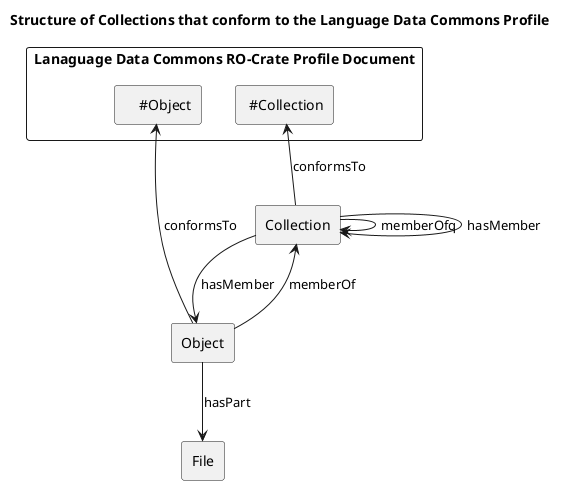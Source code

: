 
@startuml
title: Structure of Collections that conform to the Language Data Commons Profile

rectangle "Lanaguage Data Commons RO-Crate Profile Document" {
rectangle " #Collection" as procoll
rectangle "    #Object" as proobj
}


rectangle "Collection" as coll {
}
rectangle "Object" as obj {
}
rectangle "File" as file {
}
coll -----> coll : hasMember
coll -> coll : memberOfq


coll -down-> obj : hasMember
obj -up-> coll : memberOf
coll -up-> procoll : conformsTo
obj -right-> proobj : conformsTo
obj -down-> file : hasPart


@enduml
